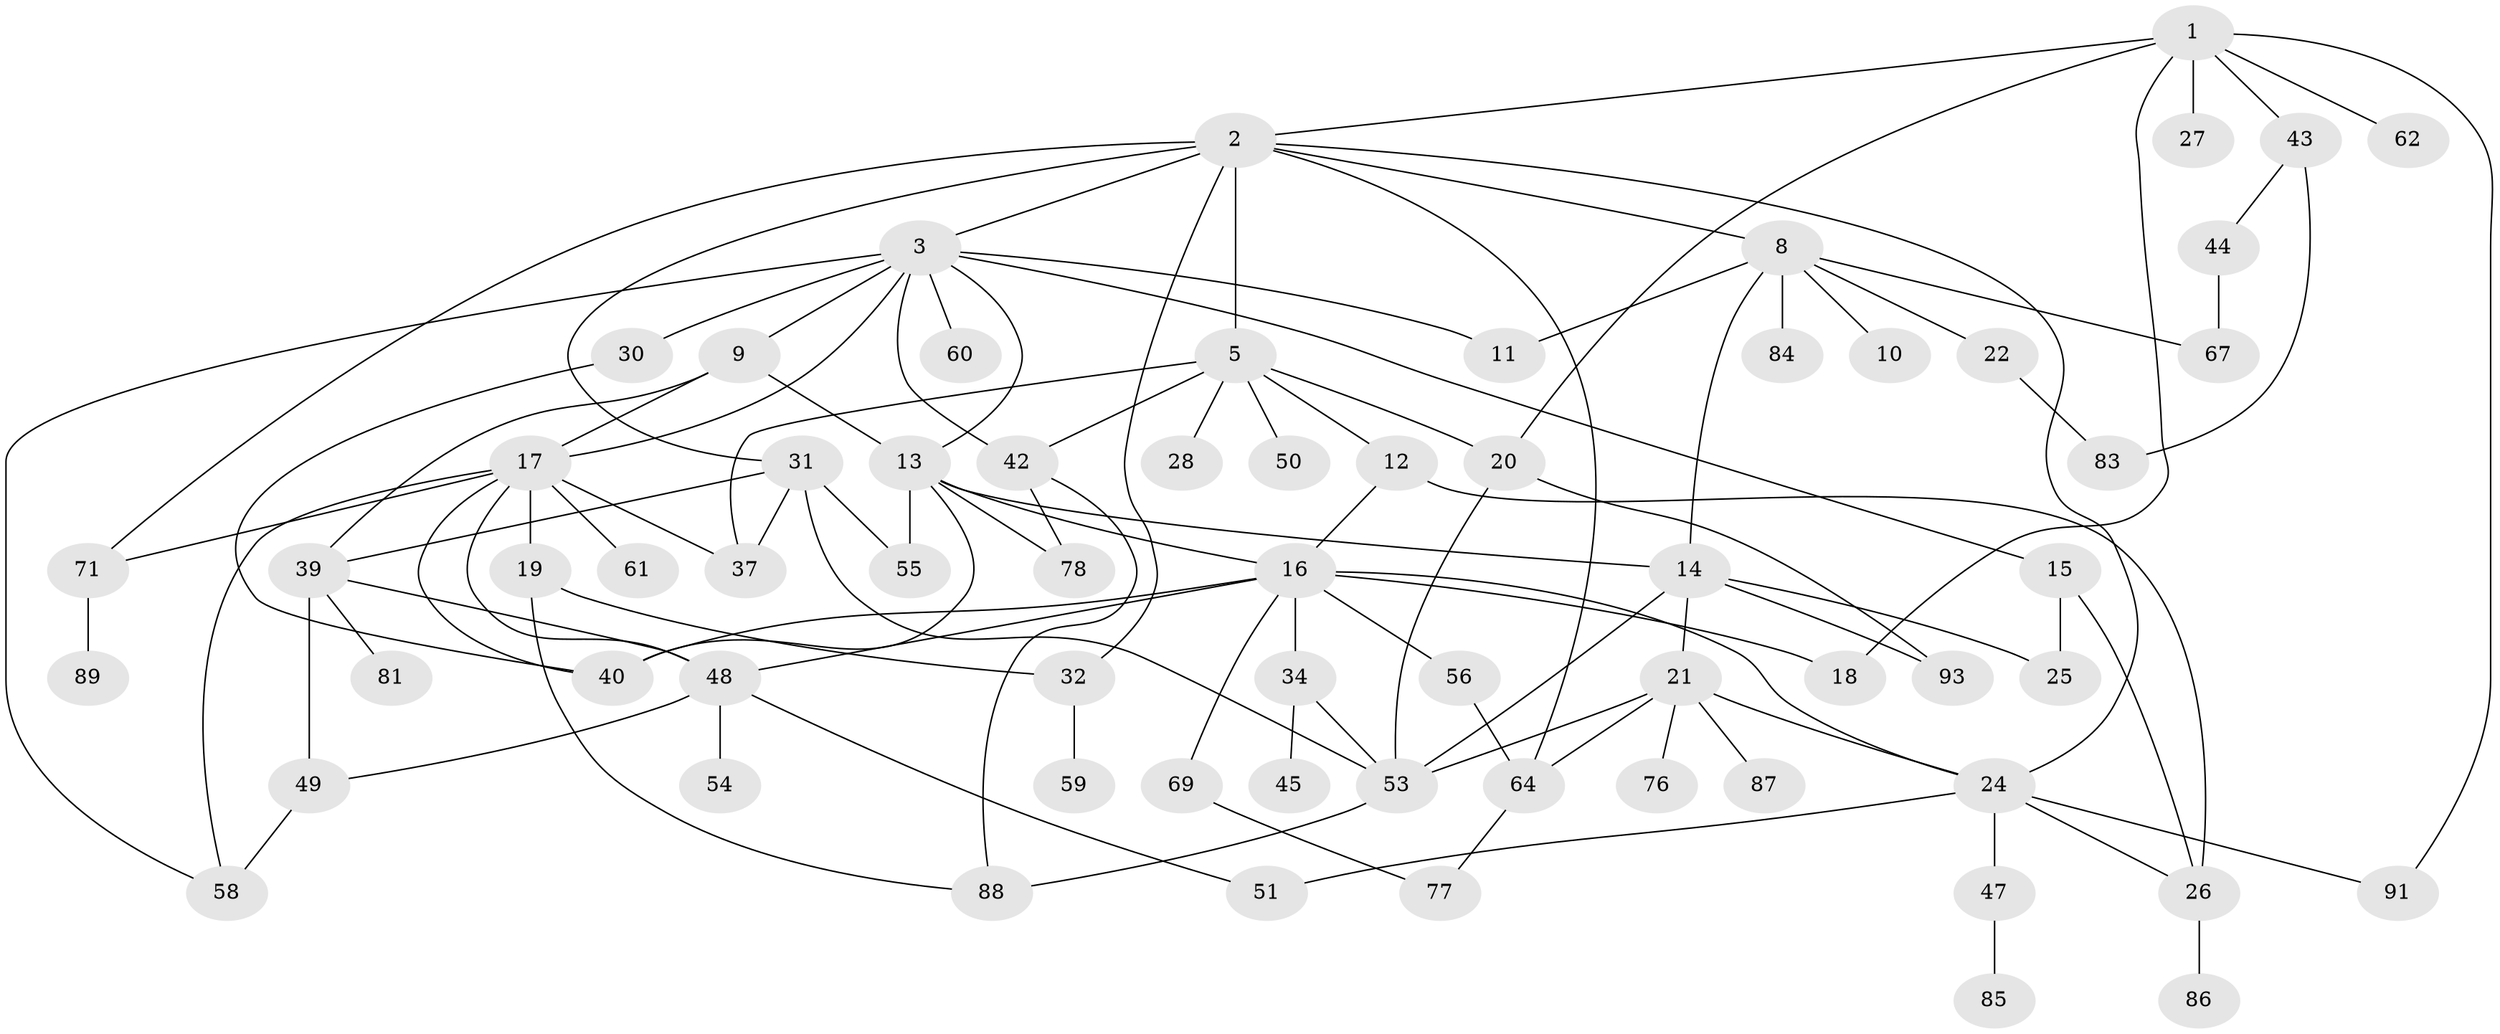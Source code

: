 // original degree distribution, {6: 0.043010752688172046, 7: 0.03225806451612903, 3: 0.22580645161290322, 5: 0.0967741935483871, 1: 0.22580645161290322, 2: 0.25806451612903225, 4: 0.10752688172043011, 8: 0.010752688172043012}
// Generated by graph-tools (version 1.1) at 2025/41/03/06/25 10:41:29]
// undirected, 66 vertices, 107 edges
graph export_dot {
graph [start="1"]
  node [color=gray90,style=filled];
  1 [super="+4"];
  2 [super="+29"];
  3 [super="+7"];
  5 [super="+6"];
  8 [super="+57"];
  9 [super="+80"];
  10;
  11;
  12;
  13 [super="+23"];
  14 [super="+46"];
  15;
  16 [super="+33"];
  17 [super="+38"];
  18;
  19 [super="+82"];
  20 [super="+35"];
  21 [super="+41"];
  22 [super="+75"];
  24 [super="+73"];
  25 [super="+63"];
  26 [super="+90"];
  27;
  28;
  30;
  31 [super="+36"];
  32;
  34;
  37 [super="+65"];
  39 [super="+68"];
  40;
  42 [super="+74"];
  43;
  44 [super="+66"];
  45;
  47;
  48 [super="+70"];
  49 [super="+52"];
  50;
  51;
  53 [super="+92"];
  54;
  55 [super="+79"];
  56;
  58;
  59;
  60;
  61;
  62;
  64;
  67;
  69;
  71 [super="+72"];
  76;
  77;
  78;
  81;
  83;
  84;
  85;
  86;
  87;
  88;
  89;
  91;
  93;
  1 -- 2;
  1 -- 18;
  1 -- 27;
  1 -- 43;
  1 -- 62;
  1 -- 91;
  1 -- 20;
  2 -- 3;
  2 -- 5;
  2 -- 8;
  2 -- 31;
  2 -- 64;
  2 -- 32;
  2 -- 71;
  2 -- 24;
  3 -- 13;
  3 -- 15;
  3 -- 30;
  3 -- 60;
  3 -- 11;
  3 -- 17;
  3 -- 42;
  3 -- 9;
  3 -- 58;
  5 -- 12;
  5 -- 28;
  5 -- 37;
  5 -- 50;
  5 -- 42;
  5 -- 20;
  8 -- 10;
  8 -- 11;
  8 -- 14;
  8 -- 22;
  8 -- 84;
  8 -- 67;
  9 -- 13;
  9 -- 17;
  9 -- 39;
  12 -- 26;
  12 -- 16;
  13 -- 16;
  13 -- 40;
  13 -- 55;
  13 -- 78;
  13 -- 14;
  14 -- 21;
  14 -- 93;
  14 -- 25;
  14 -- 53;
  15 -- 25;
  15 -- 26;
  16 -- 24;
  16 -- 34;
  16 -- 56;
  16 -- 40;
  16 -- 18;
  16 -- 69;
  16 -- 48;
  17 -- 19 [weight=2];
  17 -- 48;
  17 -- 40;
  17 -- 58;
  17 -- 61;
  17 -- 71;
  17 -- 37;
  19 -- 88;
  19 -- 32;
  20 -- 53;
  20 -- 93;
  21 -- 64;
  21 -- 76;
  21 -- 24;
  21 -- 53;
  21 -- 87;
  22 -- 83;
  24 -- 47;
  24 -- 51;
  24 -- 91;
  24 -- 26;
  26 -- 86;
  30 -- 40;
  31 -- 53;
  31 -- 39;
  31 -- 55;
  31 -- 37;
  32 -- 59;
  34 -- 45;
  34 -- 53;
  39 -- 49;
  39 -- 48;
  39 -- 81;
  42 -- 78;
  42 -- 88;
  43 -- 44;
  43 -- 83;
  44 -- 67;
  47 -- 85;
  48 -- 54;
  48 -- 51;
  48 -- 49;
  49 -- 58;
  53 -- 88;
  56 -- 64;
  64 -- 77;
  69 -- 77;
  71 -- 89;
}
